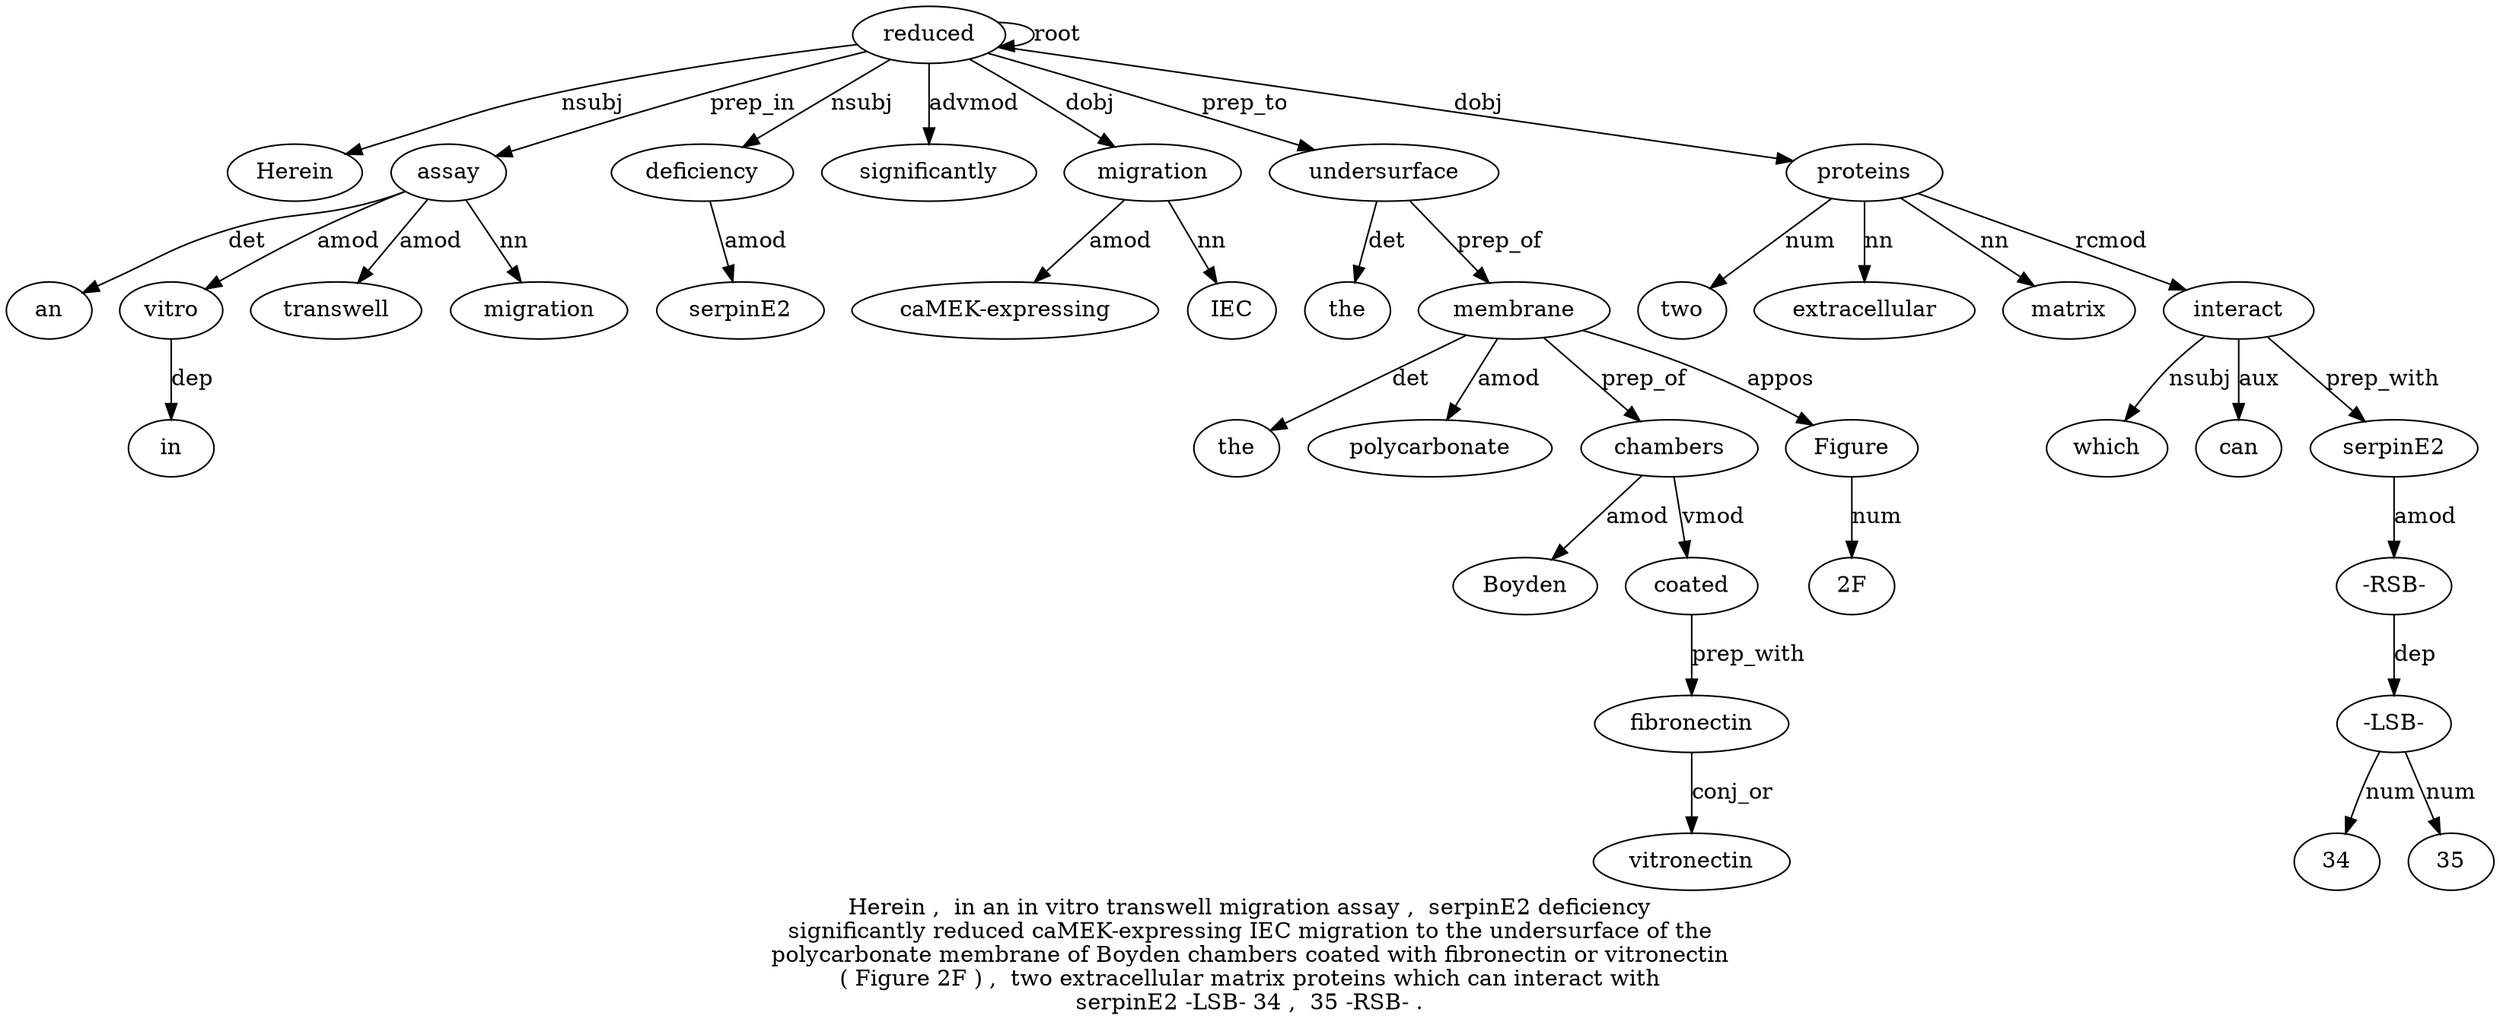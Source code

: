digraph "Herein ,  in an in vitro transwell migration assay ,  serpinE2 deficiency significantly reduced caMEK-expressing IEC migration to the undersurface of the polycarbonate membrane of Boyden chambers coated with fibronectin or vitronectin ( Figure 2F ) ,  two extracellular matrix proteins which can interact with serpinE2 -LSB- 34 ,  35 -RSB- ." {
label="Herein ,  in an in vitro transwell migration assay ,  serpinE2 deficiency
significantly reduced caMEK-expressing IEC migration to the undersurface of the
polycarbonate membrane of Boyden chambers coated with fibronectin or vitronectin
( Figure 2F ) ,  two extracellular matrix proteins which can interact with
serpinE2 -LSB- 34 ,  35 -RSB- .";
reduced14 [style=filled, fillcolor=white, label=reduced];
Herein1 [style=filled, fillcolor=white, label=Herein];
reduced14 -> Herein1  [label=nsubj];
assay9 [style=filled, fillcolor=white, label=assay];
an4 [style=filled, fillcolor=white, label=an];
assay9 -> an4  [label=det];
vitro6 [style=filled, fillcolor=white, label=vitro];
in5 [style=filled, fillcolor=white, label=in];
vitro6 -> in5  [label=dep];
assay9 -> vitro6  [label=amod];
transwell7 [style=filled, fillcolor=white, label=transwell];
assay9 -> transwell7  [label=amod];
migration8 [style=filled, fillcolor=white, label=migration];
assay9 -> migration8  [label=nn];
reduced14 -> assay9  [label=prep_in];
deficiency12 [style=filled, fillcolor=white, label=deficiency];
serpinE211 [style=filled, fillcolor=white, label=serpinE2];
deficiency12 -> serpinE211  [label=amod];
reduced14 -> deficiency12  [label=nsubj];
significantly13 [style=filled, fillcolor=white, label=significantly];
reduced14 -> significantly13  [label=advmod];
reduced14 -> reduced14  [label=root];
migration17 [style=filled, fillcolor=white, label=migration];
"caMEK-expressing15" [style=filled, fillcolor=white, label="caMEK-expressing"];
migration17 -> "caMEK-expressing15"  [label=amod];
IEC16 [style=filled, fillcolor=white, label=IEC];
migration17 -> IEC16  [label=nn];
reduced14 -> migration17  [label=dobj];
undersurface20 [style=filled, fillcolor=white, label=undersurface];
the19 [style=filled, fillcolor=white, label=the];
undersurface20 -> the19  [label=det];
reduced14 -> undersurface20  [label=prep_to];
membrane24 [style=filled, fillcolor=white, label=membrane];
the22 [style=filled, fillcolor=white, label=the];
membrane24 -> the22  [label=det];
polycarbonate23 [style=filled, fillcolor=white, label=polycarbonate];
membrane24 -> polycarbonate23  [label=amod];
undersurface20 -> membrane24  [label=prep_of];
chambers27 [style=filled, fillcolor=white, label=chambers];
Boyden26 [style=filled, fillcolor=white, label=Boyden];
chambers27 -> Boyden26  [label=amod];
membrane24 -> chambers27  [label=prep_of];
coated28 [style=filled, fillcolor=white, label=coated];
chambers27 -> coated28  [label=vmod];
fibronectin30 [style=filled, fillcolor=white, label=fibronectin];
coated28 -> fibronectin30  [label=prep_with];
vitronectin32 [style=filled, fillcolor=white, label=vitronectin];
fibronectin30 -> vitronectin32  [label=conj_or];
Figure34 [style=filled, fillcolor=white, label=Figure];
membrane24 -> Figure34  [label=appos];
"2F35" [style=filled, fillcolor=white, label="2F"];
Figure34 -> "2F35"  [label=num];
proteins41 [style=filled, fillcolor=white, label=proteins];
two38 [style=filled, fillcolor=white, label=two];
proteins41 -> two38  [label=num];
extracellular39 [style=filled, fillcolor=white, label=extracellular];
proteins41 -> extracellular39  [label=nn];
matrix40 [style=filled, fillcolor=white, label=matrix];
proteins41 -> matrix40  [label=nn];
reduced14 -> proteins41  [label=dobj];
interact44 [style=filled, fillcolor=white, label=interact];
which42 [style=filled, fillcolor=white, label=which];
interact44 -> which42  [label=nsubj];
can43 [style=filled, fillcolor=white, label=can];
interact44 -> can43  [label=aux];
proteins41 -> interact44  [label=rcmod];
serpinE246 [style=filled, fillcolor=white, label=serpinE2];
interact44 -> serpinE246  [label=prep_with];
"-RSB-51" [style=filled, fillcolor=white, label="-RSB-"];
"-LSB-47" [style=filled, fillcolor=white, label="-LSB-"];
"-RSB-51" -> "-LSB-47"  [label=dep];
3448 [style=filled, fillcolor=white, label=34];
"-LSB-47" -> 3448  [label=num];
3550 [style=filled, fillcolor=white, label=35];
"-LSB-47" -> 3550  [label=num];
serpinE246 -> "-RSB-51"  [label=amod];
}
